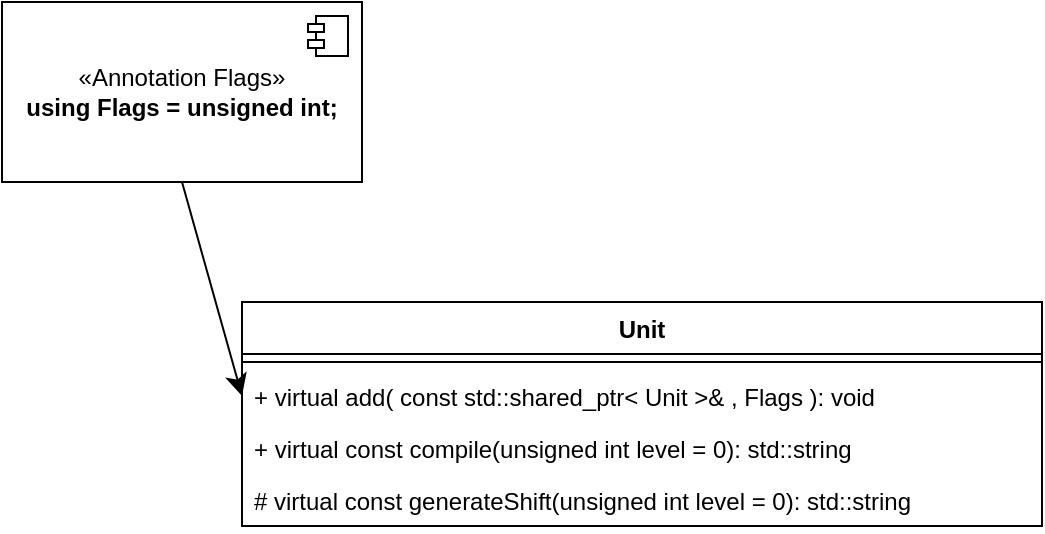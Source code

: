 <mxfile version="24.2.8" type="device">
  <diagram name="Page-1" id="c4acf3e9-155e-7222-9cf6-157b1a14988f">
    <mxGraphModel dx="1050" dy="607" grid="1" gridSize="10" guides="1" tooltips="1" connect="1" arrows="1" fold="1" page="1" pageScale="1" pageWidth="850" pageHeight="1100" background="none" math="0" shadow="0">
      <root>
        <mxCell id="0" />
        <mxCell id="1" parent="0" />
        <mxCell id="WGxQd5YmeA1RwC6aAPig-7" value="Unit" style="swimlane;fontStyle=1;align=center;verticalAlign=top;childLayout=stackLayout;horizontal=1;startSize=26;horizontalStack=0;resizeParent=1;resizeParentMax=0;resizeLast=0;collapsible=1;marginBottom=0;whiteSpace=wrap;html=1;" vertex="1" parent="1">
          <mxGeometry x="140" y="240" width="400" height="112" as="geometry">
            <mxRectangle x="140" y="240" width="60" height="30" as="alternateBounds" />
          </mxGeometry>
        </mxCell>
        <mxCell id="WGxQd5YmeA1RwC6aAPig-9" value="" style="line;strokeWidth=1;fillColor=none;align=left;verticalAlign=middle;spacingTop=-1;spacingLeft=3;spacingRight=3;rotatable=0;labelPosition=right;points=[];portConstraint=eastwest;strokeColor=inherit;" vertex="1" parent="WGxQd5YmeA1RwC6aAPig-7">
          <mxGeometry y="26" width="400" height="8" as="geometry" />
        </mxCell>
        <mxCell id="WGxQd5YmeA1RwC6aAPig-2" value="+ virtual add( const std::shared_ptr&amp;lt; Unit &amp;gt;&amp;amp; , Flags ): void&amp;nbsp;" style="text;strokeColor=none;fillColor=none;align=left;verticalAlign=top;spacingLeft=4;spacingRight=4;overflow=hidden;rotatable=0;points=[[0,0.5],[1,0.5]];portConstraint=eastwest;whiteSpace=wrap;html=1;" vertex="1" parent="WGxQd5YmeA1RwC6aAPig-7">
          <mxGeometry y="34" width="400" height="26" as="geometry" />
        </mxCell>
        <mxCell id="WGxQd5YmeA1RwC6aAPig-4" value="+ virtual const compile(unsigned int level = 0): std::string" style="text;strokeColor=none;fillColor=none;align=left;verticalAlign=top;spacingLeft=4;spacingRight=4;overflow=hidden;rotatable=0;points=[[0,0.5],[1,0.5]];portConstraint=eastwest;whiteSpace=wrap;html=1;" vertex="1" parent="WGxQd5YmeA1RwC6aAPig-7">
          <mxGeometry y="60" width="400" height="26" as="geometry" />
        </mxCell>
        <mxCell id="WGxQd5YmeA1RwC6aAPig-11" value="# virtual const generateShift(unsigned int level = 0):&amp;nbsp;std::string" style="text;strokeColor=none;fillColor=none;align=left;verticalAlign=top;spacingLeft=4;spacingRight=4;overflow=hidden;rotatable=0;points=[[0,0.5],[1,0.5]];portConstraint=eastwest;whiteSpace=wrap;html=1;" vertex="1" parent="WGxQd5YmeA1RwC6aAPig-7">
          <mxGeometry y="86" width="400" height="26" as="geometry" />
        </mxCell>
        <mxCell id="WGxQd5YmeA1RwC6aAPig-16" style="edgeStyle=none;curved=1;rounded=0;orthogonalLoop=1;jettySize=auto;html=1;exitX=0.5;exitY=1;exitDx=0;exitDy=0;entryX=0;entryY=0.5;entryDx=0;entryDy=0;fontSize=12;startSize=8;endSize=8;" edge="1" parent="1" source="WGxQd5YmeA1RwC6aAPig-14" target="WGxQd5YmeA1RwC6aAPig-2">
          <mxGeometry relative="1" as="geometry" />
        </mxCell>
        <mxCell id="WGxQd5YmeA1RwC6aAPig-14" value="«Annotation Flags»&lt;br&gt;&lt;b&gt;using Flags = unsigned int;&lt;/b&gt;" style="html=1;dropTarget=0;whiteSpace=wrap;" vertex="1" parent="1">
          <mxGeometry x="20" y="90" width="180" height="90" as="geometry" />
        </mxCell>
        <mxCell id="WGxQd5YmeA1RwC6aAPig-15" value="" style="shape=module;jettyWidth=8;jettyHeight=4;" vertex="1" parent="WGxQd5YmeA1RwC6aAPig-14">
          <mxGeometry x="1" width="20" height="20" relative="1" as="geometry">
            <mxPoint x="-27" y="7" as="offset" />
          </mxGeometry>
        </mxCell>
      </root>
    </mxGraphModel>
  </diagram>
</mxfile>
